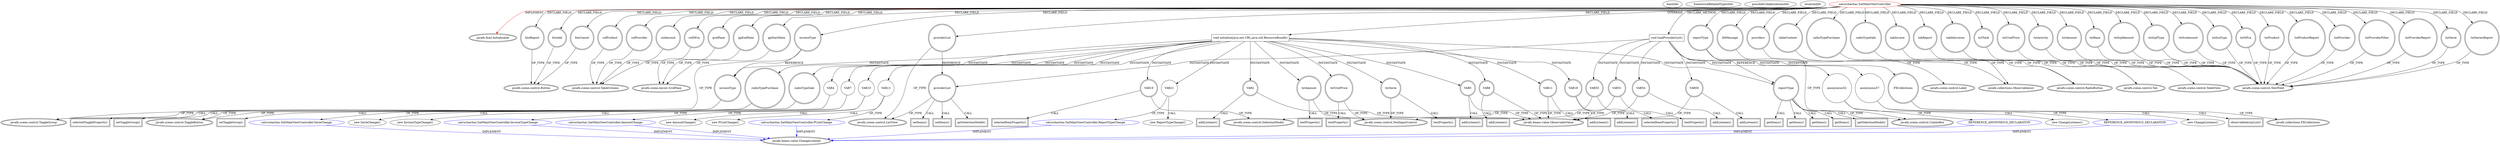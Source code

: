 digraph {
baseInfo[graphId=1853,category="extension_graph",isAnonymous=false,possibleRelation=true]
frameworkRelatedTypesInfo[0="javafx.fxml.Initializable"]
possibleCollaborationsInfo[0="1853~OVERRIDING_METHOD_DECLARATION-INSTANTIATION-~javafx.fxml.Initializable ~javafx.beans.value.ChangeListener ~false~false",1="1853~CLIENT_METHOD_DECLARATION-INSTANTIATION-~javafx.fxml.Initializable ~javafx.beans.value.ChangeListener ~false~true"]
locationInfo[projectName="amr390-SAT",filePath="/amr390-SAT/SAT-master/src/satcucharitas/SatMainViewController.java",contextSignature="SatMainViewController",graphId="1853"]
0[label="satcucharitas.SatMainViewController",vertexType="ROOT_CLIENT_CLASS_DECLARATION",isFrameworkType=false,color=red]
1[label="javafx.fxml.Initializable",vertexType="FRAMEWORK_INTERFACE_TYPE",isFrameworkType=true,peripheries=2]
2[label="btnAdd",vertexType="FIELD_DECLARATION",isFrameworkType=true,peripheries=2,shape=circle]
3[label="javafx.scene.control.Button",vertexType="FRAMEWORK_CLASS_TYPE",isFrameworkType=true,peripheries=2]
4[label="btnCancel",vertexType="FIELD_DECLARATION",isFrameworkType=true,peripheries=2,shape=circle]
6[label="btnReport",vertexType="FIELD_DECLARATION",isFrameworkType=true,peripheries=2,shape=circle]
8[label="colAmount",vertexType="FIELD_DECLARATION",isFrameworkType=true,peripheries=2,shape=circle]
9[label="javafx.scene.control.TableColumn",vertexType="FRAMEWORK_CLASS_TYPE",isFrameworkType=true,peripheries=2]
10[label="colNFra",vertexType="FIELD_DECLARATION",isFrameworkType=true,peripheries=2,shape=circle]
12[label="colProduct",vertexType="FIELD_DECLARATION",isFrameworkType=true,peripheries=2,shape=circle]
14[label="colProvider",vertexType="FIELD_DECLARATION",isFrameworkType=true,peripheries=2,shape=circle]
16[label="gpEndDate",vertexType="FIELD_DECLARATION",isFrameworkType=true,peripheries=2,shape=circle]
17[label="javafx.scene.layout.GridPane",vertexType="FRAMEWORK_CLASS_TYPE",isFrameworkType=true,peripheries=2]
18[label="gpStartDate",vertexType="FIELD_DECLARATION",isFrameworkType=true,peripheries=2,shape=circle]
20[label="gridPane",vertexType="FIELD_DECLARATION",isFrameworkType=true,peripheries=2,shape=circle]
22[label="invoiceType",vertexType="FIELD_DECLARATION",isFrameworkType=true,peripheries=2,shape=circle]
23[label="javafx.scene.control.ToggleGroup",vertexType="FRAMEWORK_CLASS_TYPE",isFrameworkType=true,peripheries=2]
24[label="lblMessage",vertexType="FIELD_DECLARATION",isFrameworkType=true,peripheries=2,shape=circle]
25[label="javafx.scene.control.Label",vertexType="FRAMEWORK_CLASS_TYPE",isFrameworkType=true,peripheries=2]
26[label="providerList",vertexType="FIELD_DECLARATION",isFrameworkType=true,peripheries=2,shape=circle]
27[label="javafx.scene.control.ListView",vertexType="FRAMEWORK_CLASS_TYPE",isFrameworkType=true,peripheries=2]
28[label="providers",vertexType="FIELD_DECLARATION",isFrameworkType=true,peripheries=2,shape=circle]
29[label="javafx.collections.ObservableList",vertexType="FRAMEWORK_INTERFACE_TYPE",isFrameworkType=true,peripheries=2]
30[label="radioTypePurchase",vertexType="FIELD_DECLARATION",isFrameworkType=true,peripheries=2,shape=circle]
31[label="javafx.scene.control.RadioButton",vertexType="FRAMEWORK_CLASS_TYPE",isFrameworkType=true,peripheries=2]
32[label="radioTypeSale",vertexType="FIELD_DECLARATION",isFrameworkType=true,peripheries=2,shape=circle]
34[label="reportType",vertexType="FIELD_DECLARATION",isFrameworkType=true,peripheries=2,shape=circle]
35[label="javafx.scene.control.ComboBox",vertexType="FRAMEWORK_CLASS_TYPE",isFrameworkType=true,peripheries=2]
36[label="tabInvoice",vertexType="FIELD_DECLARATION",isFrameworkType=true,peripheries=2,shape=circle]
37[label="javafx.scene.control.Tab",vertexType="FRAMEWORK_CLASS_TYPE",isFrameworkType=true,peripheries=2]
38[label="tabReport",vertexType="FIELD_DECLARATION",isFrameworkType=true,peripheries=2,shape=circle]
40[label="tableContent",vertexType="FIELD_DECLARATION",isFrameworkType=true,peripheries=2,shape=circle]
42[label="tableInvoices",vertexType="FIELD_DECLARATION",isFrameworkType=true,peripheries=2,shape=circle]
43[label="javafx.scene.control.TableView",vertexType="FRAMEWORK_CLASS_TYPE",isFrameworkType=true,peripheries=2]
44[label="txtActivity",vertexType="FIELD_DECLARATION",isFrameworkType=true,peripheries=2,shape=circle]
45[label="javafx.scene.control.TextField",vertexType="FRAMEWORK_CLASS_TYPE",isFrameworkType=true,peripheries=2]
46[label="txtAmount",vertexType="FIELD_DECLARATION",isFrameworkType=true,peripheries=2,shape=circle]
48[label="txtBase",vertexType="FIELD_DECLARATION",isFrameworkType=true,peripheries=2,shape=circle]
50[label="txtIrpfAmount",vertexType="FIELD_DECLARATION",isFrameworkType=true,peripheries=2,shape=circle]
52[label="txtIrpfType",vertexType="FIELD_DECLARATION",isFrameworkType=true,peripheries=2,shape=circle]
54[label="txtIvaAmount",vertexType="FIELD_DECLARATION",isFrameworkType=true,peripheries=2,shape=circle]
56[label="txtIvaType",vertexType="FIELD_DECLARATION",isFrameworkType=true,peripheries=2,shape=circle]
58[label="txtNFra",vertexType="FIELD_DECLARATION",isFrameworkType=true,peripheries=2,shape=circle]
60[label="txtProduct",vertexType="FIELD_DECLARATION",isFrameworkType=true,peripheries=2,shape=circle]
62[label="txtProductReport",vertexType="FIELD_DECLARATION",isFrameworkType=true,peripheries=2,shape=circle]
64[label="txtProvider",vertexType="FIELD_DECLARATION",isFrameworkType=true,peripheries=2,shape=circle]
66[label="txtProviderFilter",vertexType="FIELD_DECLARATION",isFrameworkType=true,peripheries=2,shape=circle]
68[label="txtProviderReport",vertexType="FIELD_DECLARATION",isFrameworkType=true,peripheries=2,shape=circle]
70[label="txtSerie",vertexType="FIELD_DECLARATION",isFrameworkType=true,peripheries=2,shape=circle]
72[label="txtSeriesReport",vertexType="FIELD_DECLARATION",isFrameworkType=true,peripheries=2,shape=circle]
74[label="txtTotal",vertexType="FIELD_DECLARATION",isFrameworkType=true,peripheries=2,shape=circle]
76[label="txtUnitPrice",vertexType="FIELD_DECLARATION",isFrameworkType=true,peripheries=2,shape=circle]
78[label="void initialize(java.net.URL,java.util.ResourceBundle)",vertexType="OVERRIDING_METHOD_DECLARATION",isFrameworkType=false,shape=box]
79[label="radioTypePurchase",vertexType="VARIABLE_EXPRESION",isFrameworkType=true,peripheries=2,shape=circle]
81[label="javafx.scene.control.ToggleButton",vertexType="FRAMEWORK_CLASS_TYPE",isFrameworkType=true,peripheries=2]
80[label="setToggleGroup()",vertexType="INSIDE_CALL",isFrameworkType=true,peripheries=2,shape=box]
82[label="radioTypeSale",vertexType="VARIABLE_EXPRESION",isFrameworkType=true,peripheries=2,shape=circle]
83[label="setToggleGroup()",vertexType="INSIDE_CALL",isFrameworkType=true,peripheries=2,shape=box]
85[label="VAR2",vertexType="VARIABLE_EXPRESION",isFrameworkType=true,peripheries=2,shape=circle]
87[label="javafx.beans.value.ObservableValue",vertexType="FRAMEWORK_INTERFACE_TYPE",isFrameworkType=true,peripheries=2]
86[label="addListener()",vertexType="INSIDE_CALL",isFrameworkType=true,peripheries=2,shape=box]
88[label="txtSerie",vertexType="VARIABLE_EXPRESION",isFrameworkType=true,peripheries=2,shape=circle]
90[label="javafx.scene.control.TextInputControl",vertexType="FRAMEWORK_CLASS_TYPE",isFrameworkType=true,peripheries=2]
89[label="textProperty()",vertexType="INSIDE_CALL",isFrameworkType=true,peripheries=2,shape=box]
92[label="VAR4",vertexType="VARIABLE_EXPRESION",isFrameworkType=false,shape=circle]
93[label="satcucharitas.SatMainViewController.SerieChange",vertexType="REFERENCE_CLIENT_CLASS_DECLARATION",isFrameworkType=false,color=blue]
94[label="javafx.beans.value.ChangeListener",vertexType="FRAMEWORK_INTERFACE_TYPE",isFrameworkType=true,peripheries=2]
91[label="new SerieChange()",vertexType="CONSTRUCTOR_CALL",isFrameworkType=false]
95[label="VAR5",vertexType="VARIABLE_EXPRESION",isFrameworkType=true,peripheries=2,shape=circle]
96[label="addListener()",vertexType="INSIDE_CALL",isFrameworkType=true,peripheries=2,shape=box]
98[label="invoiceType",vertexType="VARIABLE_EXPRESION",isFrameworkType=true,peripheries=2,shape=circle]
99[label="selectedToggleProperty()",vertexType="INSIDE_CALL",isFrameworkType=true,peripheries=2,shape=box]
102[label="VAR7",vertexType="VARIABLE_EXPRESION",isFrameworkType=false,shape=circle]
103[label="satcucharitas.SatMainViewController.InvoiceTypeChange",vertexType="REFERENCE_CLIENT_CLASS_DECLARATION",isFrameworkType=false,color=blue]
101[label="new InvoiceTypeChange()",vertexType="CONSTRUCTOR_CALL",isFrameworkType=false]
105[label="VAR8",vertexType="VARIABLE_EXPRESION",isFrameworkType=true,peripheries=2,shape=circle]
106[label="addListener()",vertexType="INSIDE_CALL",isFrameworkType=true,peripheries=2,shape=box]
108[label="txtAmount",vertexType="VARIABLE_EXPRESION",isFrameworkType=true,peripheries=2,shape=circle]
109[label="textProperty()",vertexType="INSIDE_CALL",isFrameworkType=true,peripheries=2,shape=box]
112[label="VAR10",vertexType="VARIABLE_EXPRESION",isFrameworkType=false,shape=circle]
113[label="satcucharitas.SatMainViewController.AmountChange",vertexType="REFERENCE_CLIENT_CLASS_DECLARATION",isFrameworkType=false,color=blue]
111[label="new AmountChange()",vertexType="CONSTRUCTOR_CALL",isFrameworkType=false]
115[label="VAR11",vertexType="VARIABLE_EXPRESION",isFrameworkType=true,peripheries=2,shape=circle]
116[label="addListener()",vertexType="INSIDE_CALL",isFrameworkType=true,peripheries=2,shape=box]
118[label="txtUnitPrice",vertexType="VARIABLE_EXPRESION",isFrameworkType=true,peripheries=2,shape=circle]
119[label="textProperty()",vertexType="INSIDE_CALL",isFrameworkType=true,peripheries=2,shape=box]
122[label="VAR13",vertexType="VARIABLE_EXPRESION",isFrameworkType=false,shape=circle]
123[label="satcucharitas.SatMainViewController.PUnitChange",vertexType="REFERENCE_CLIENT_CLASS_DECLARATION",isFrameworkType=false,color=blue]
121[label="new PUnitChange()",vertexType="CONSTRUCTOR_CALL",isFrameworkType=false]
125[label="reportType",vertexType="VARIABLE_EXPRESION",isFrameworkType=true,peripheries=2,shape=circle]
126[label="getItems()",vertexType="INSIDE_CALL",isFrameworkType=true,peripheries=2,shape=box]
129[label="getItems()",vertexType="INSIDE_CALL",isFrameworkType=true,peripheries=2,shape=box]
131[label="getItems()",vertexType="INSIDE_CALL",isFrameworkType=true,peripheries=2,shape=box]
133[label="getItems()",vertexType="INSIDE_CALL",isFrameworkType=true,peripheries=2,shape=box]
134[label="VAR18",vertexType="VARIABLE_EXPRESION",isFrameworkType=true,peripheries=2,shape=circle]
135[label="addListener()",vertexType="INSIDE_CALL",isFrameworkType=true,peripheries=2,shape=box]
137[label="VAR19",vertexType="VARIABLE_EXPRESION",isFrameworkType=true,peripheries=2,shape=circle]
139[label="javafx.scene.control.SelectionModel",vertexType="FRAMEWORK_CLASS_TYPE",isFrameworkType=true,peripheries=2]
138[label="selectedItemProperty()",vertexType="INSIDE_CALL",isFrameworkType=true,peripheries=2,shape=box]
141[label="getSelectionModel()",vertexType="INSIDE_CALL",isFrameworkType=true,peripheries=2,shape=box]
143[label="VAR21",vertexType="VARIABLE_EXPRESION",isFrameworkType=false,shape=circle]
144[label="satcucharitas.SatMainViewController.ReportTypeChange",vertexType="REFERENCE_CLIENT_CLASS_DECLARATION",isFrameworkType=false,color=blue]
142[label="new ReportTypeChange()",vertexType="CONSTRUCTOR_CALL",isFrameworkType=false]
212[label="void loadProviderList()",vertexType="CLIENT_METHOD_DECLARATION",isFrameworkType=false,shape=box]
213[label="FXCollections",vertexType="VARIABLE_EXPRESION",isFrameworkType=true,peripheries=2,shape=circle]
215[label="javafx.collections.FXCollections",vertexType="FRAMEWORK_CLASS_TYPE",isFrameworkType=true,peripheries=2]
214[label="observableArrayList()",vertexType="INSIDE_CALL",isFrameworkType=true,peripheries=2,shape=box]
216[label="providerList",vertexType="VARIABLE_EXPRESION",isFrameworkType=true,peripheries=2,shape=circle]
217[label="setItems()",vertexType="INSIDE_CALL",isFrameworkType=true,peripheries=2,shape=box]
219[label="VAR50",vertexType="VARIABLE_EXPRESION",isFrameworkType=true,peripheries=2,shape=circle]
220[label="addListener()",vertexType="INSIDE_CALL",isFrameworkType=true,peripheries=2,shape=box]
222[label="VAR51",vertexType="VARIABLE_EXPRESION",isFrameworkType=true,peripheries=2,shape=circle]
223[label="textProperty()",vertexType="INSIDE_CALL",isFrameworkType=true,peripheries=2,shape=box]
226[label="anonymous52",vertexType="VARIABLE_EXPRESION",isFrameworkType=false,shape=circle]
227[label="REFERENCE_ANONYMOUS_DECLARATION",vertexType="REFERENCE_ANONYMOUS_DECLARATION",isFrameworkType=false,color=blue]
225[label="new ChangeListener()",vertexType="CONSTRUCTOR_CALL",isFrameworkType=false]
230[label="setItems()",vertexType="INSIDE_CALL",isFrameworkType=true,peripheries=2,shape=box]
231[label="VAR54",vertexType="VARIABLE_EXPRESION",isFrameworkType=true,peripheries=2,shape=circle]
232[label="addListener()",vertexType="INSIDE_CALL",isFrameworkType=true,peripheries=2,shape=box]
234[label="VAR55",vertexType="VARIABLE_EXPRESION",isFrameworkType=true,peripheries=2,shape=circle]
235[label="selectedItemProperty()",vertexType="INSIDE_CALL",isFrameworkType=true,peripheries=2,shape=box]
238[label="getSelectionModel()",vertexType="INSIDE_CALL",isFrameworkType=true,peripheries=2,shape=box]
240[label="anonymous57",vertexType="VARIABLE_EXPRESION",isFrameworkType=false,shape=circle]
241[label="REFERENCE_ANONYMOUS_DECLARATION",vertexType="REFERENCE_ANONYMOUS_DECLARATION",isFrameworkType=false,color=blue]
239[label="new ChangeListener()",vertexType="CONSTRUCTOR_CALL",isFrameworkType=false]
0->1[label="IMPLEMENT",color=red]
0->2[label="DECLARE_FIELD"]
2->3[label="OF_TYPE"]
0->4[label="DECLARE_FIELD"]
4->3[label="OF_TYPE"]
0->6[label="DECLARE_FIELD"]
6->3[label="OF_TYPE"]
0->8[label="DECLARE_FIELD"]
8->9[label="OF_TYPE"]
0->10[label="DECLARE_FIELD"]
10->9[label="OF_TYPE"]
0->12[label="DECLARE_FIELD"]
12->9[label="OF_TYPE"]
0->14[label="DECLARE_FIELD"]
14->9[label="OF_TYPE"]
0->16[label="DECLARE_FIELD"]
16->17[label="OF_TYPE"]
0->18[label="DECLARE_FIELD"]
18->17[label="OF_TYPE"]
0->20[label="DECLARE_FIELD"]
20->17[label="OF_TYPE"]
0->22[label="DECLARE_FIELD"]
22->23[label="OF_TYPE"]
0->24[label="DECLARE_FIELD"]
24->25[label="OF_TYPE"]
0->26[label="DECLARE_FIELD"]
26->27[label="OF_TYPE"]
0->28[label="DECLARE_FIELD"]
28->29[label="OF_TYPE"]
0->30[label="DECLARE_FIELD"]
30->31[label="OF_TYPE"]
0->32[label="DECLARE_FIELD"]
32->31[label="OF_TYPE"]
0->34[label="DECLARE_FIELD"]
34->35[label="OF_TYPE"]
0->36[label="DECLARE_FIELD"]
36->37[label="OF_TYPE"]
0->38[label="DECLARE_FIELD"]
38->37[label="OF_TYPE"]
0->40[label="DECLARE_FIELD"]
40->29[label="OF_TYPE"]
0->42[label="DECLARE_FIELD"]
42->43[label="OF_TYPE"]
0->44[label="DECLARE_FIELD"]
44->45[label="OF_TYPE"]
0->46[label="DECLARE_FIELD"]
46->45[label="OF_TYPE"]
0->48[label="DECLARE_FIELD"]
48->45[label="OF_TYPE"]
0->50[label="DECLARE_FIELD"]
50->45[label="OF_TYPE"]
0->52[label="DECLARE_FIELD"]
52->45[label="OF_TYPE"]
0->54[label="DECLARE_FIELD"]
54->45[label="OF_TYPE"]
0->56[label="DECLARE_FIELD"]
56->45[label="OF_TYPE"]
0->58[label="DECLARE_FIELD"]
58->45[label="OF_TYPE"]
0->60[label="DECLARE_FIELD"]
60->45[label="OF_TYPE"]
0->62[label="DECLARE_FIELD"]
62->45[label="OF_TYPE"]
0->64[label="DECLARE_FIELD"]
64->45[label="OF_TYPE"]
0->66[label="DECLARE_FIELD"]
66->45[label="OF_TYPE"]
0->68[label="DECLARE_FIELD"]
68->45[label="OF_TYPE"]
0->70[label="DECLARE_FIELD"]
70->45[label="OF_TYPE"]
0->72[label="DECLARE_FIELD"]
72->45[label="OF_TYPE"]
0->74[label="DECLARE_FIELD"]
74->45[label="OF_TYPE"]
0->76[label="DECLARE_FIELD"]
76->45[label="OF_TYPE"]
0->78[label="OVERRIDE"]
78->79[label="INSTANTIATE"]
79->81[label="OF_TYPE"]
79->80[label="CALL"]
78->82[label="INSTANTIATE"]
82->81[label="OF_TYPE"]
82->83[label="CALL"]
78->85[label="INSTANTIATE"]
85->87[label="OF_TYPE"]
85->86[label="CALL"]
78->88[label="INSTANTIATE"]
88->90[label="OF_TYPE"]
88->89[label="CALL"]
78->92[label="INSTANTIATE"]
93->94[label="IMPLEMENT",color=blue]
92->93[label="OF_TYPE"]
92->91[label="CALL"]
78->95[label="INSTANTIATE"]
95->87[label="OF_TYPE"]
95->96[label="CALL"]
78->98[label="INSTANTIATE"]
22->98[label="REFERENCE"]
98->23[label="OF_TYPE"]
98->99[label="CALL"]
78->102[label="INSTANTIATE"]
103->94[label="IMPLEMENT",color=blue]
102->103[label="OF_TYPE"]
102->101[label="CALL"]
78->105[label="INSTANTIATE"]
105->87[label="OF_TYPE"]
105->106[label="CALL"]
78->108[label="INSTANTIATE"]
108->90[label="OF_TYPE"]
108->109[label="CALL"]
78->112[label="INSTANTIATE"]
113->94[label="IMPLEMENT",color=blue]
112->113[label="OF_TYPE"]
112->111[label="CALL"]
78->115[label="INSTANTIATE"]
115->87[label="OF_TYPE"]
115->116[label="CALL"]
78->118[label="INSTANTIATE"]
118->90[label="OF_TYPE"]
118->119[label="CALL"]
78->122[label="INSTANTIATE"]
123->94[label="IMPLEMENT",color=blue]
122->123[label="OF_TYPE"]
122->121[label="CALL"]
78->125[label="INSTANTIATE"]
34->125[label="REFERENCE"]
125->35[label="OF_TYPE"]
125->126[label="CALL"]
125->129[label="CALL"]
125->131[label="CALL"]
125->133[label="CALL"]
78->134[label="INSTANTIATE"]
134->87[label="OF_TYPE"]
134->135[label="CALL"]
78->137[label="INSTANTIATE"]
137->139[label="OF_TYPE"]
137->138[label="CALL"]
125->141[label="CALL"]
78->143[label="INSTANTIATE"]
144->94[label="IMPLEMENT",color=blue]
143->144[label="OF_TYPE"]
143->142[label="CALL"]
0->212[label="DECLARE_METHOD"]
212->213[label="INSTANTIATE"]
213->215[label="OF_TYPE"]
213->214[label="CALL"]
212->216[label="INSTANTIATE"]
26->216[label="REFERENCE"]
216->27[label="OF_TYPE"]
216->217[label="CALL"]
212->219[label="INSTANTIATE"]
219->87[label="OF_TYPE"]
219->220[label="CALL"]
212->222[label="INSTANTIATE"]
222->90[label="OF_TYPE"]
222->223[label="CALL"]
212->226[label="INSTANTIATE"]
227->94[label="IMPLEMENT",color=blue]
226->227[label="OF_TYPE"]
226->225[label="CALL"]
216->230[label="CALL"]
212->231[label="INSTANTIATE"]
231->87[label="OF_TYPE"]
231->232[label="CALL"]
212->234[label="INSTANTIATE"]
234->139[label="OF_TYPE"]
234->235[label="CALL"]
216->238[label="CALL"]
212->240[label="INSTANTIATE"]
241->94[label="IMPLEMENT",color=blue]
240->241[label="OF_TYPE"]
240->239[label="CALL"]
}
